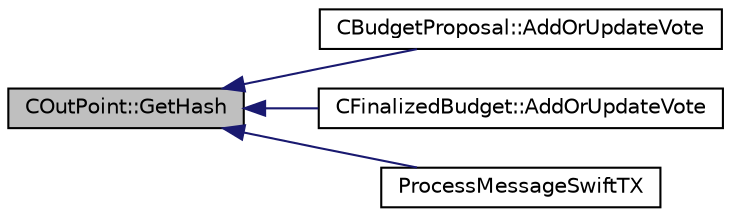 digraph "COutPoint::GetHash"
{
  edge [fontname="Helvetica",fontsize="10",labelfontname="Helvetica",labelfontsize="10"];
  node [fontname="Helvetica",fontsize="10",shape=record];
  rankdir="LR";
  Node8 [label="COutPoint::GetHash",height=0.2,width=0.4,color="black", fillcolor="grey75", style="filled", fontcolor="black"];
  Node8 -> Node9 [dir="back",color="midnightblue",fontsize="10",style="solid",fontname="Helvetica"];
  Node9 [label="CBudgetProposal::AddOrUpdateVote",height=0.2,width=0.4,color="black", fillcolor="white", style="filled",URL="$class_c_budget_proposal.html#ad153df04aa541d0c06eb068d79d0cf96"];
  Node8 -> Node10 [dir="back",color="midnightblue",fontsize="10",style="solid",fontname="Helvetica"];
  Node10 [label="CFinalizedBudget::AddOrUpdateVote",height=0.2,width=0.4,color="black", fillcolor="white", style="filled",URL="$class_c_finalized_budget.html#a63fadb286f5d0f9f735bc33deba56b02"];
  Node8 -> Node11 [dir="back",color="midnightblue",fontsize="10",style="solid",fontname="Helvetica"];
  Node11 [label="ProcessMessageSwiftTX",height=0.2,width=0.4,color="black", fillcolor="white", style="filled",URL="$swifttx_8h.html#a155e5c12fe35b2b4129c46ba9b66b06f"];
}

